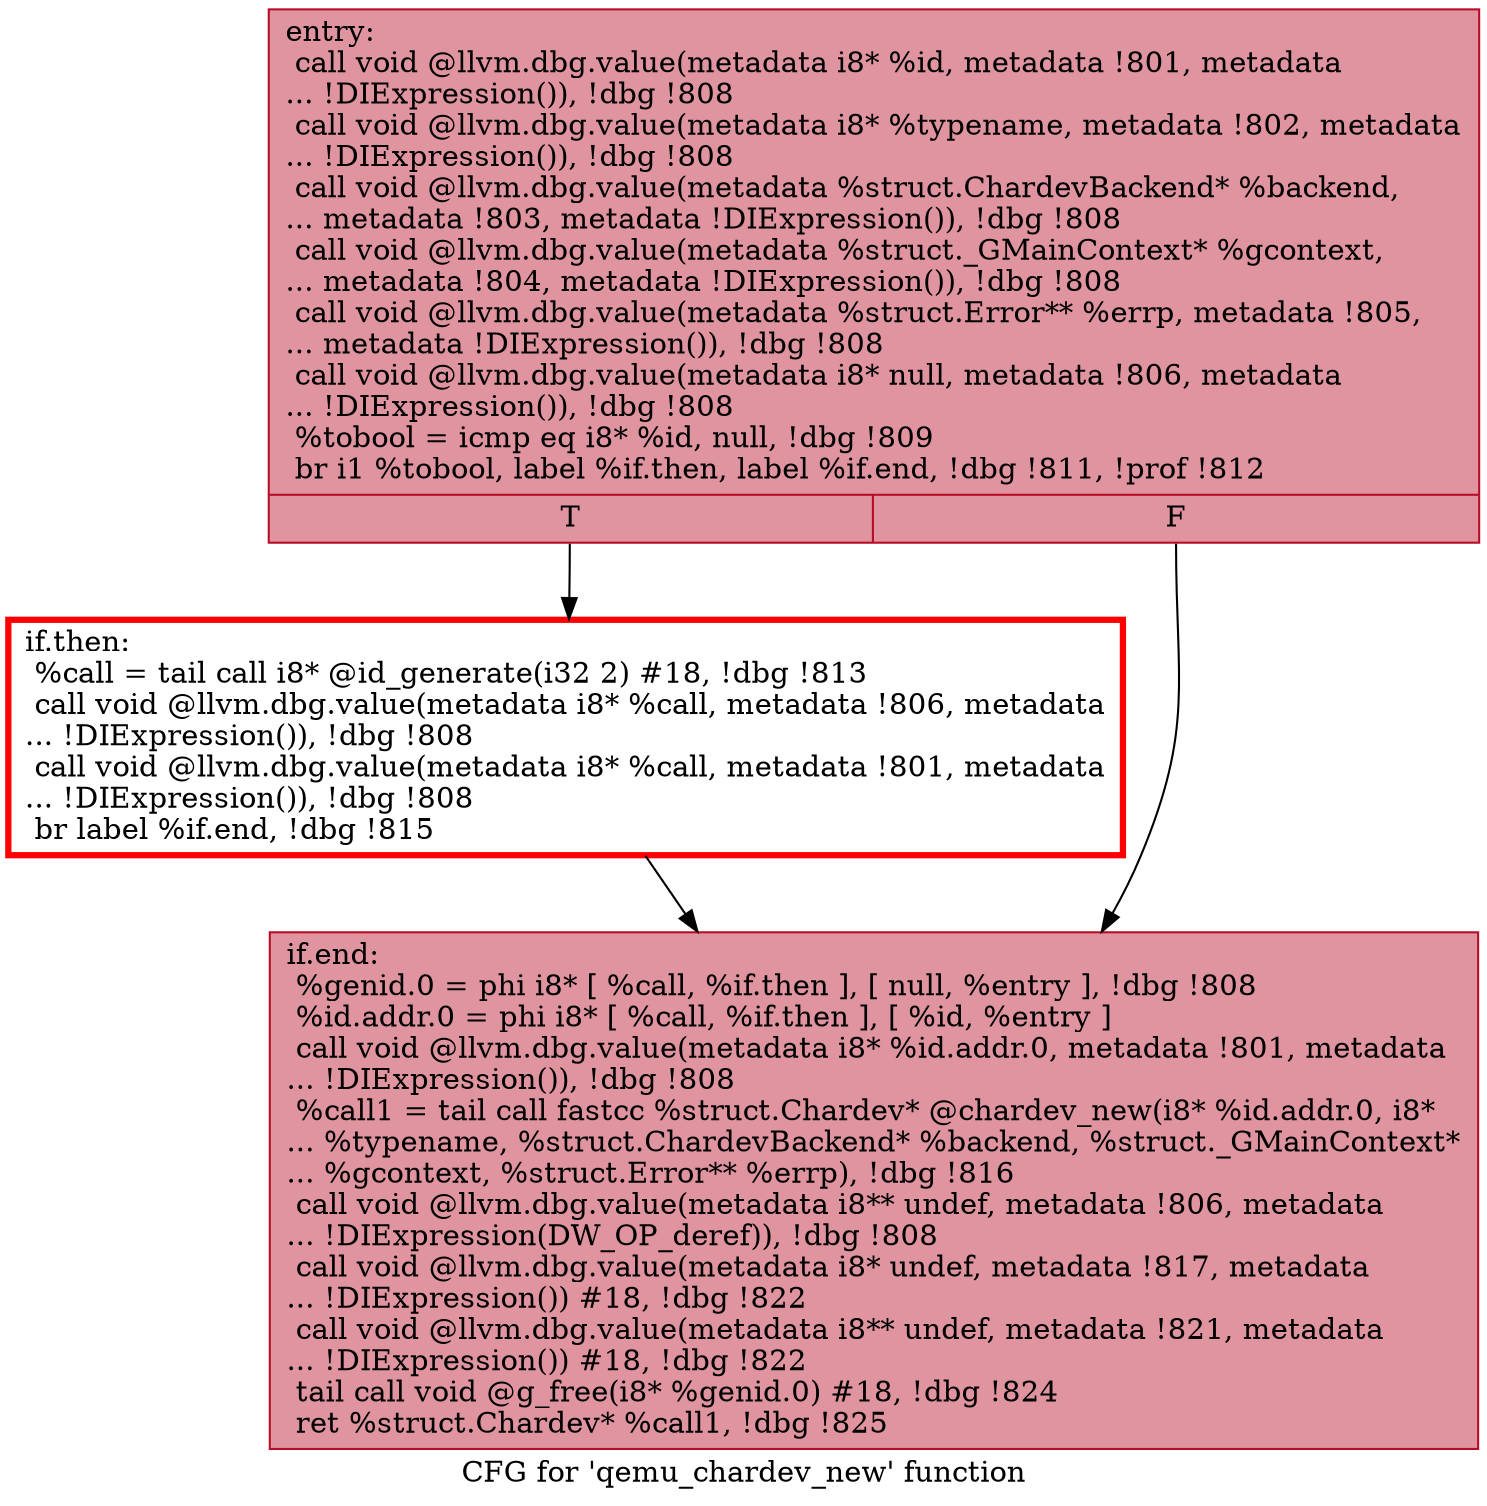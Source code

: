 digraph "CFG for 'qemu_chardev_new' function" {
	label="CFG for 'qemu_chardev_new' function";

	Node0x55fa00da69d0 [shape=record,color="#b70d28ff", style=filled, fillcolor="#b70d2870",label="{entry:\l  call void @llvm.dbg.value(metadata i8* %id, metadata !801, metadata\l... !DIExpression()), !dbg !808\l  call void @llvm.dbg.value(metadata i8* %typename, metadata !802, metadata\l... !DIExpression()), !dbg !808\l  call void @llvm.dbg.value(metadata %struct.ChardevBackend* %backend,\l... metadata !803, metadata !DIExpression()), !dbg !808\l  call void @llvm.dbg.value(metadata %struct._GMainContext* %gcontext,\l... metadata !804, metadata !DIExpression()), !dbg !808\l  call void @llvm.dbg.value(metadata %struct.Error** %errp, metadata !805,\l... metadata !DIExpression()), !dbg !808\l  call void @llvm.dbg.value(metadata i8* null, metadata !806, metadata\l... !DIExpression()), !dbg !808\l  %tobool = icmp eq i8* %id, null, !dbg !809\l  br i1 %tobool, label %if.then, label %if.end, !dbg !811, !prof !812\l|{<s0>T|<s1>F}}"];
	Node0x55fa00da69d0:s0 -> Node0x55fa00343310;
	Node0x55fa00da69d0:s1 -> Node0x55fa009bbf60;
	Node0x55fa00343310 [shape=record,penwidth=3.0, color="red",label="{if.then:                                          \l  %call = tail call i8* @id_generate(i32 2) #18, !dbg !813\l  call void @llvm.dbg.value(metadata i8* %call, metadata !806, metadata\l... !DIExpression()), !dbg !808\l  call void @llvm.dbg.value(metadata i8* %call, metadata !801, metadata\l... !DIExpression()), !dbg !808\l  br label %if.end, !dbg !815\l}"];
	Node0x55fa00343310 -> Node0x55fa009bbf60;
	Node0x55fa009bbf60 [shape=record,color="#b70d28ff", style=filled, fillcolor="#b70d2870",label="{if.end:                                           \l  %genid.0 = phi i8* [ %call, %if.then ], [ null, %entry ], !dbg !808\l  %id.addr.0 = phi i8* [ %call, %if.then ], [ %id, %entry ]\l  call void @llvm.dbg.value(metadata i8* %id.addr.0, metadata !801, metadata\l... !DIExpression()), !dbg !808\l  %call1 = tail call fastcc %struct.Chardev* @chardev_new(i8* %id.addr.0, i8*\l... %typename, %struct.ChardevBackend* %backend, %struct._GMainContext*\l... %gcontext, %struct.Error** %errp), !dbg !816\l  call void @llvm.dbg.value(metadata i8** undef, metadata !806, metadata\l... !DIExpression(DW_OP_deref)), !dbg !808\l  call void @llvm.dbg.value(metadata i8* undef, metadata !817, metadata\l... !DIExpression()) #18, !dbg !822\l  call void @llvm.dbg.value(metadata i8** undef, metadata !821, metadata\l... !DIExpression()) #18, !dbg !822\l  tail call void @g_free(i8* %genid.0) #18, !dbg !824\l  ret %struct.Chardev* %call1, !dbg !825\l}"];
}
